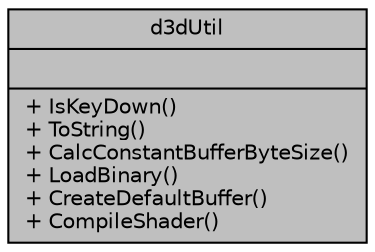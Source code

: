 digraph "d3dUtil"
{
 // LATEX_PDF_SIZE
  edge [fontname="Helvetica",fontsize="10",labelfontname="Helvetica",labelfontsize="10"];
  node [fontname="Helvetica",fontsize="10",shape=record];
  Node1 [label="{d3dUtil\n||+ IsKeyDown()\l+ ToString()\l+ CalcConstantBufferByteSize()\l+ LoadBinary()\l+ CreateDefaultBuffer()\l+ CompileShader()\l}",height=0.2,width=0.4,color="black", fillcolor="grey75", style="filled", fontcolor="black",tooltip=" "];
}
